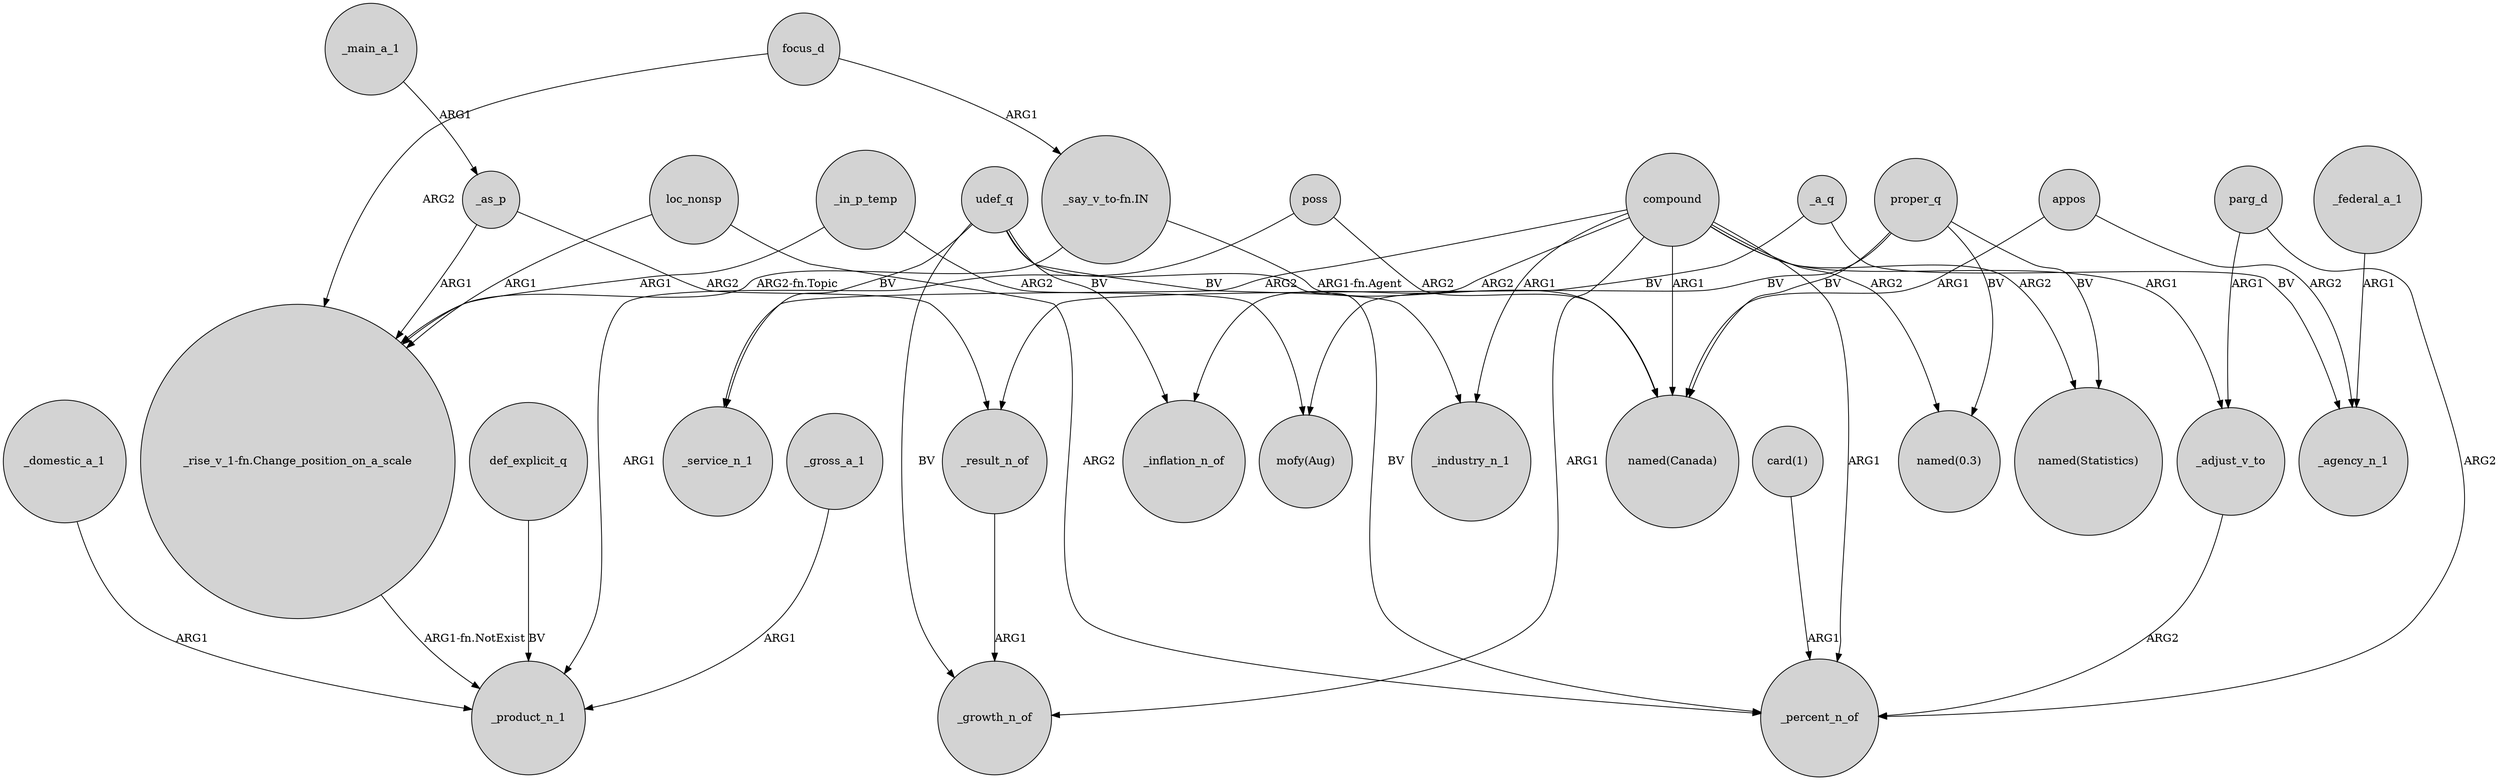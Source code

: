 digraph {
	node [shape=circle style=filled]
	_domestic_a_1 -> _product_n_1 [label=ARG1]
	def_explicit_q -> _product_n_1 [label=BV]
	"card(1)" -> _percent_n_of [label=ARG1]
	udef_q -> _inflation_n_of [label=BV]
	poss -> _product_n_1 [label=ARG1]
	compound -> "named(0.3)" [label=ARG2]
	compound -> _service_n_1 [label=ARG2]
	proper_q -> "named(Canada)" [label=BV]
	parg_d -> _adjust_v_to [label=ARG1]
	_gross_a_1 -> _product_n_1 [label=ARG1]
	proper_q -> "named(0.3)" [label=BV]
	proper_q -> "named(Statistics)" [label=BV]
	compound -> _industry_n_1 [label=ARG1]
	_a_q -> _result_n_of [label=BV]
	"_say_v_to-fn.IN" -> "named(Canada)" [label="ARG1-fn.Agent"]
	compound -> "named(Statistics)" [label=ARG2]
	parg_d -> _percent_n_of [label=ARG2]
	appos -> _agency_n_1 [label=ARG2]
	_as_p -> _result_n_of [label=ARG2]
	_in_p_temp -> "mofy(Aug)" [label=ARG2]
	udef_q -> _service_n_1 [label=BV]
	loc_nonsp -> _percent_n_of [label=ARG2]
	compound -> _percent_n_of [label=ARG1]
	loc_nonsp -> "_rise_v_1-fn.Change_position_on_a_scale" [label=ARG1]
	compound -> _inflation_n_of [label=ARG2]
	proper_q -> "mofy(Aug)" [label=BV]
	"_rise_v_1-fn.Change_position_on_a_scale" -> _product_n_1 [label="ARG1-fn.NotExist"]
	poss -> "named(Canada)" [label=ARG2]
	compound -> _adjust_v_to [label=ARG1]
	appos -> "named(Canada)" [label=ARG1]
	_adjust_v_to -> _percent_n_of [label=ARG2]
	compound -> "named(Canada)" [label=ARG1]
	_a_q -> _agency_n_1 [label=BV]
	_federal_a_1 -> _agency_n_1 [label=ARG1]
	_result_n_of -> _growth_n_of [label=ARG1]
	"_say_v_to-fn.IN" -> "_rise_v_1-fn.Change_position_on_a_scale" [label="ARG2-fn.Topic"]
	_main_a_1 -> _as_p [label=ARG1]
	compound -> _growth_n_of [label=ARG1]
	udef_q -> _percent_n_of [label=BV]
	udef_q -> _growth_n_of [label=BV]
	_in_p_temp -> "_rise_v_1-fn.Change_position_on_a_scale" [label=ARG1]
	udef_q -> _industry_n_1 [label=BV]
	focus_d -> "_rise_v_1-fn.Change_position_on_a_scale" [label=ARG2]
	_as_p -> "_rise_v_1-fn.Change_position_on_a_scale" [label=ARG1]
	focus_d -> "_say_v_to-fn.IN" [label=ARG1]
}
